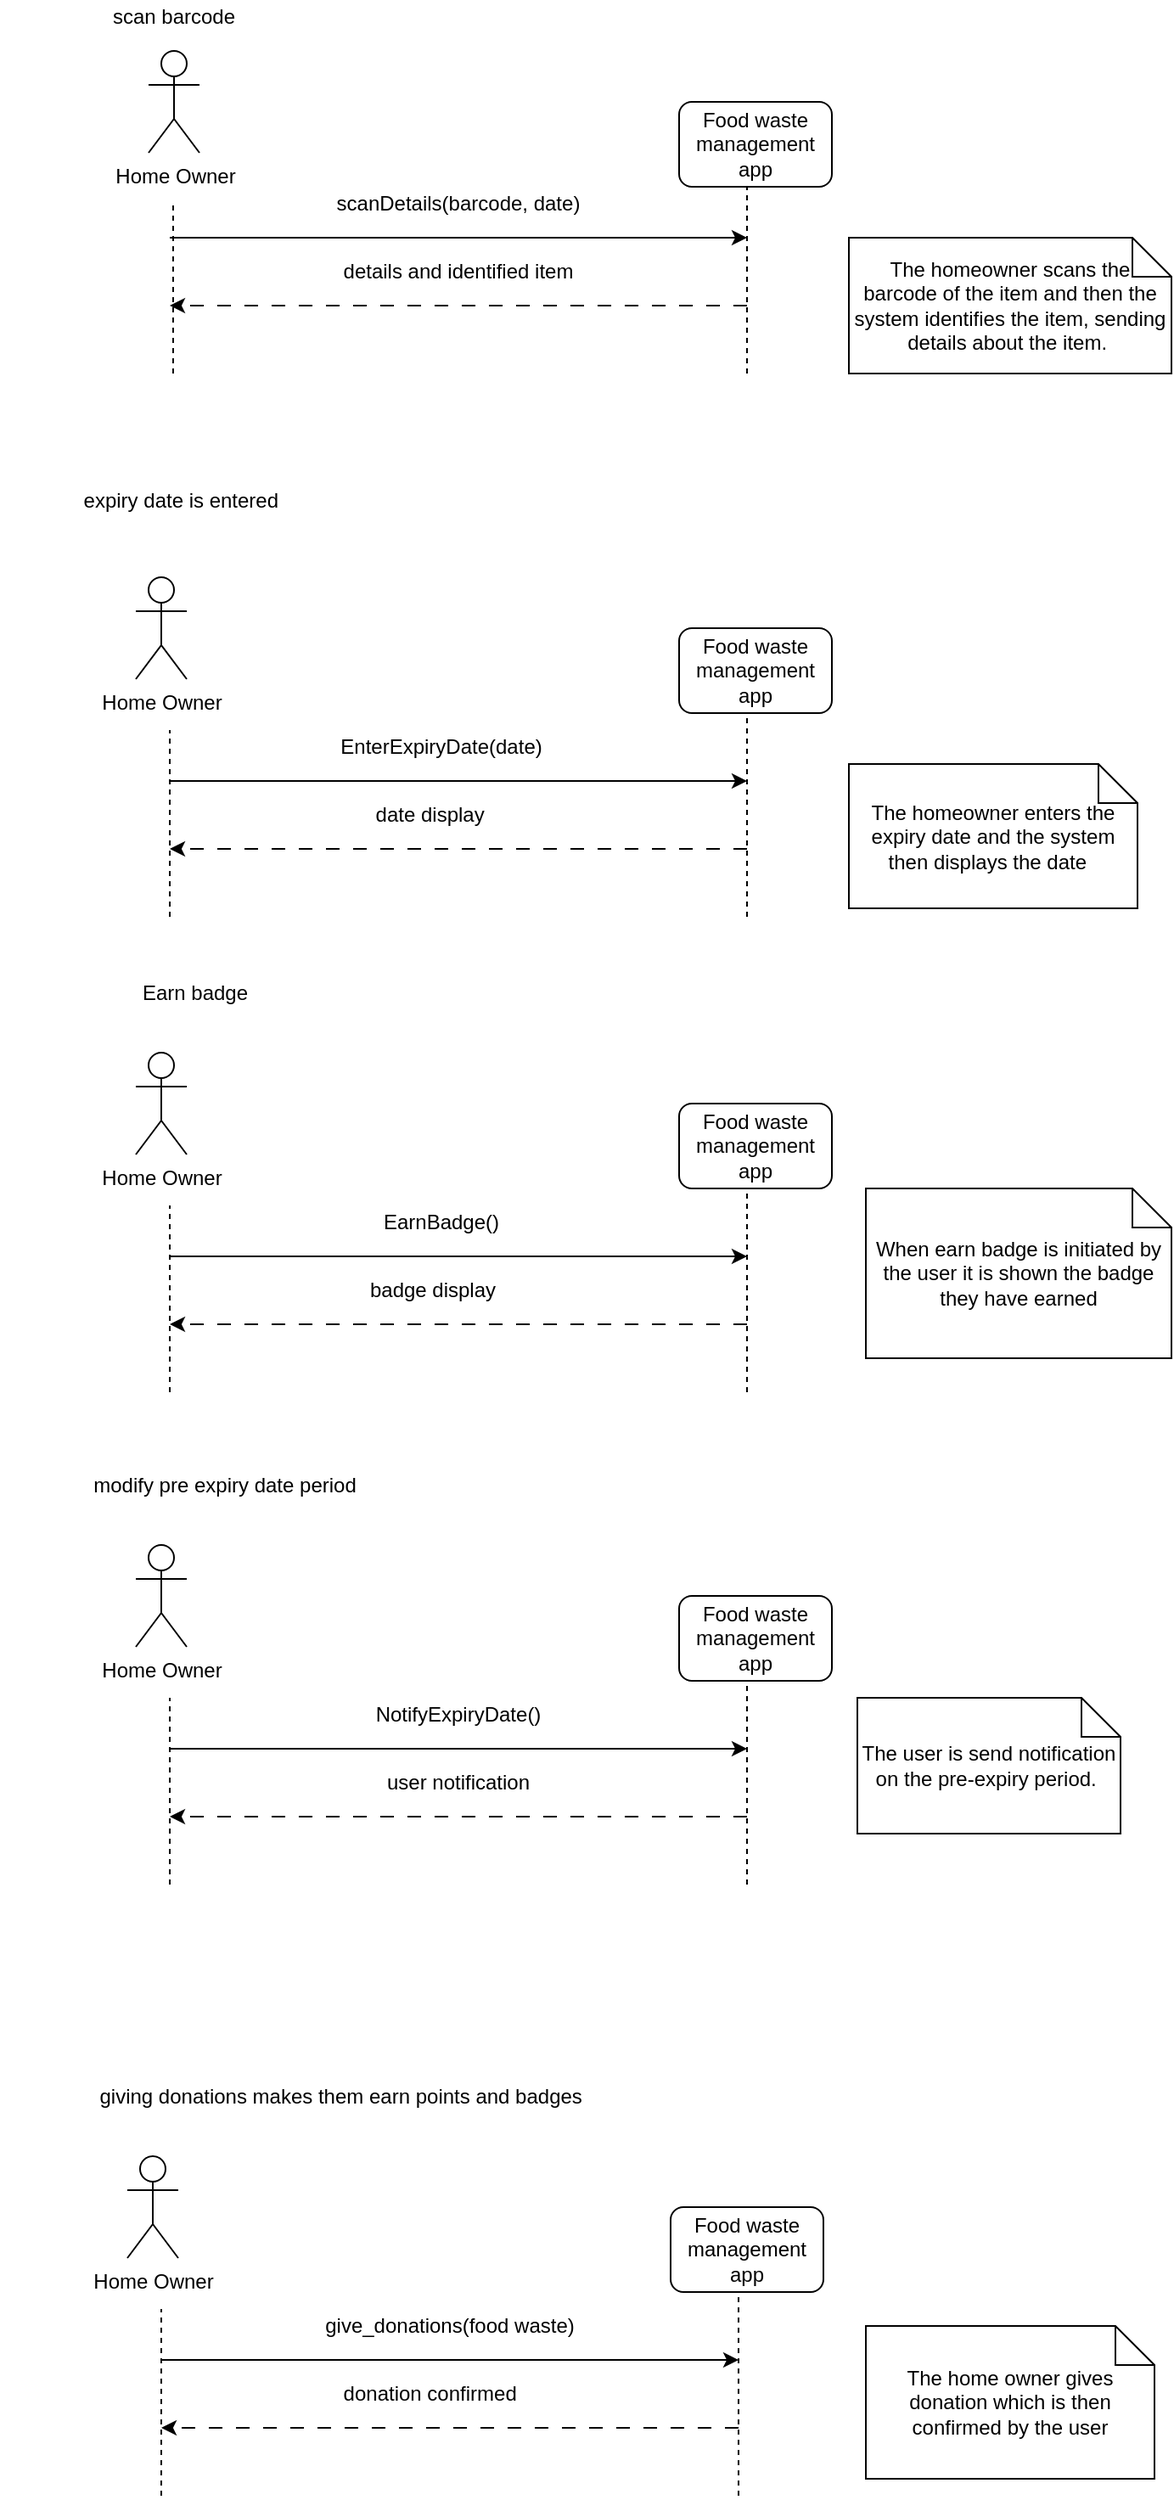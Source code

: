 <mxfile version="23.1.1" type="device">
  <diagram name="Page-1" id="_OZlK7uiwpZgr_RB2BxG">
    <mxGraphModel dx="1222" dy="686" grid="1" gridSize="10" guides="1" tooltips="1" connect="1" arrows="1" fold="1" page="1" pageScale="1" pageWidth="850" pageHeight="1100" math="0" shadow="0">
      <root>
        <mxCell id="0" />
        <mxCell id="1" parent="0" />
        <mxCell id="NwhCCyq9oSYM_DOy5on5-4" value="Home Owner" style="shape=umlActor;verticalLabelPosition=bottom;verticalAlign=top;html=1;outlineConnect=0;" vertex="1" parent="1">
          <mxGeometry x="207.5" y="50" width="30" height="60" as="geometry" />
        </mxCell>
        <mxCell id="NwhCCyq9oSYM_DOy5on5-5" value="Food waste management app" style="rounded=1;whiteSpace=wrap;html=1;" vertex="1" parent="1">
          <mxGeometry x="520" y="80" width="90" height="50" as="geometry" />
        </mxCell>
        <mxCell id="NwhCCyq9oSYM_DOy5on5-6" value="" style="endArrow=none;dashed=1;html=1;rounded=0;" edge="1" parent="1">
          <mxGeometry width="50" height="50" relative="1" as="geometry">
            <mxPoint x="222" y="240" as="sourcePoint" />
            <mxPoint x="222" y="140" as="targetPoint" />
          </mxGeometry>
        </mxCell>
        <mxCell id="NwhCCyq9oSYM_DOy5on5-7" value="" style="endArrow=none;dashed=1;html=1;rounded=0;" edge="1" parent="1">
          <mxGeometry width="50" height="50" relative="1" as="geometry">
            <mxPoint x="560" y="240" as="sourcePoint" />
            <mxPoint x="560" y="130" as="targetPoint" />
          </mxGeometry>
        </mxCell>
        <mxCell id="NwhCCyq9oSYM_DOy5on5-10" value="scanDetails(barcode, date)" style="text;html=1;strokeColor=none;fillColor=none;align=center;verticalAlign=middle;whiteSpace=wrap;rounded=0;" vertex="1" parent="1">
          <mxGeometry x="315" y="130" width="150" height="20" as="geometry" />
        </mxCell>
        <mxCell id="NwhCCyq9oSYM_DOy5on5-23" value="" style="endArrow=classic;html=1;rounded=0;dashed=1;dashPattern=8 8;" edge="1" parent="1">
          <mxGeometry width="50" height="50" relative="1" as="geometry">
            <mxPoint x="560" y="200" as="sourcePoint" />
            <mxPoint x="220" y="200" as="targetPoint" />
          </mxGeometry>
        </mxCell>
        <mxCell id="NwhCCyq9oSYM_DOy5on5-24" value="details and identified item" style="text;html=1;strokeColor=none;fillColor=none;align=center;verticalAlign=middle;whiteSpace=wrap;rounded=0;" vertex="1" parent="1">
          <mxGeometry x="305" y="170" width="170" height="20" as="geometry" />
        </mxCell>
        <mxCell id="NwhCCyq9oSYM_DOy5on5-32" value="" style="endArrow=classic;html=1;rounded=0;" edge="1" parent="1">
          <mxGeometry width="50" height="50" relative="1" as="geometry">
            <mxPoint x="220" y="160" as="sourcePoint" />
            <mxPoint x="560" y="160" as="targetPoint" />
          </mxGeometry>
        </mxCell>
        <mxCell id="NwhCCyq9oSYM_DOy5on5-35" value="scan barcode" style="text;html=1;strokeColor=none;fillColor=none;align=center;verticalAlign=middle;whiteSpace=wrap;rounded=0;" vertex="1" parent="1">
          <mxGeometry x="165" y="20" width="115" height="20" as="geometry" />
        </mxCell>
        <mxCell id="NwhCCyq9oSYM_DOy5on5-36" value="expiry date is entered&amp;nbsp;&amp;nbsp;" style="text;html=1;strokeColor=none;fillColor=none;align=center;verticalAlign=middle;whiteSpace=wrap;rounded=0;" vertex="1" parent="1">
          <mxGeometry x="120" y="300" width="220" height="30" as="geometry" />
        </mxCell>
        <mxCell id="NwhCCyq9oSYM_DOy5on5-49" value="Home Owner" style="shape=umlActor;verticalLabelPosition=bottom;verticalAlign=top;html=1;outlineConnect=0;" vertex="1" parent="1">
          <mxGeometry x="200" y="360" width="30" height="60" as="geometry" />
        </mxCell>
        <mxCell id="NwhCCyq9oSYM_DOy5on5-50" value="Food waste management app" style="rounded=1;whiteSpace=wrap;html=1;" vertex="1" parent="1">
          <mxGeometry x="520" y="390" width="90" height="50" as="geometry" />
        </mxCell>
        <mxCell id="NwhCCyq9oSYM_DOy5on5-51" value="" style="endArrow=none;dashed=1;html=1;rounded=0;" edge="1" parent="1">
          <mxGeometry width="50" height="50" relative="1" as="geometry">
            <mxPoint x="220" y="560" as="sourcePoint" />
            <mxPoint x="220" y="450" as="targetPoint" />
          </mxGeometry>
        </mxCell>
        <mxCell id="NwhCCyq9oSYM_DOy5on5-52" value="" style="endArrow=none;dashed=1;html=1;rounded=0;" edge="1" parent="1">
          <mxGeometry width="50" height="50" relative="1" as="geometry">
            <mxPoint x="560" y="560" as="sourcePoint" />
            <mxPoint x="560" y="440" as="targetPoint" />
          </mxGeometry>
        </mxCell>
        <mxCell id="NwhCCyq9oSYM_DOy5on5-53" value="EnterExpiryDate(date)" style="text;html=1;strokeColor=none;fillColor=none;align=center;verticalAlign=middle;whiteSpace=wrap;rounded=0;" vertex="1" parent="1">
          <mxGeometry x="350" y="450" width="60" height="20" as="geometry" />
        </mxCell>
        <mxCell id="NwhCCyq9oSYM_DOy5on5-54" value="" style="endArrow=classic;html=1;rounded=0;dashed=1;dashPattern=8 8;" edge="1" parent="1">
          <mxGeometry width="50" height="50" relative="1" as="geometry">
            <mxPoint x="560" y="520" as="sourcePoint" />
            <mxPoint x="220" y="520" as="targetPoint" />
          </mxGeometry>
        </mxCell>
        <mxCell id="NwhCCyq9oSYM_DOy5on5-58" value="" style="endArrow=classic;html=1;rounded=0;" edge="1" parent="1">
          <mxGeometry width="50" height="50" relative="1" as="geometry">
            <mxPoint x="220" y="480" as="sourcePoint" />
            <mxPoint x="560" y="480" as="targetPoint" />
          </mxGeometry>
        </mxCell>
        <mxCell id="NwhCCyq9oSYM_DOy5on5-62" value="date display&amp;nbsp;" style="text;html=1;strokeColor=none;fillColor=none;align=center;verticalAlign=middle;whiteSpace=wrap;rounded=0;" vertex="1" parent="1">
          <mxGeometry x="310" y="490" width="130" height="20" as="geometry" />
        </mxCell>
        <mxCell id="NwhCCyq9oSYM_DOy5on5-63" value="Earn badge" style="text;html=1;strokeColor=none;fillColor=none;align=center;verticalAlign=middle;whiteSpace=wrap;rounded=0;" vertex="1" parent="1">
          <mxGeometry x="180" y="590" width="110" height="30" as="geometry" />
        </mxCell>
        <mxCell id="NwhCCyq9oSYM_DOy5on5-64" value="Home Owner" style="shape=umlActor;verticalLabelPosition=bottom;verticalAlign=top;html=1;outlineConnect=0;" vertex="1" parent="1">
          <mxGeometry x="200" y="640" width="30" height="60" as="geometry" />
        </mxCell>
        <mxCell id="NwhCCyq9oSYM_DOy5on5-65" value="Food waste management app" style="rounded=1;whiteSpace=wrap;html=1;" vertex="1" parent="1">
          <mxGeometry x="520" y="670" width="90" height="50" as="geometry" />
        </mxCell>
        <mxCell id="NwhCCyq9oSYM_DOy5on5-66" value="" style="endArrow=none;dashed=1;html=1;rounded=0;" edge="1" parent="1">
          <mxGeometry width="50" height="50" relative="1" as="geometry">
            <mxPoint x="220" y="840" as="sourcePoint" />
            <mxPoint x="220" y="730" as="targetPoint" />
          </mxGeometry>
        </mxCell>
        <mxCell id="NwhCCyq9oSYM_DOy5on5-67" value="" style="endArrow=none;dashed=1;html=1;rounded=0;" edge="1" parent="1">
          <mxGeometry width="50" height="50" relative="1" as="geometry">
            <mxPoint x="560" y="840" as="sourcePoint" />
            <mxPoint x="560" y="720" as="targetPoint" />
          </mxGeometry>
        </mxCell>
        <mxCell id="NwhCCyq9oSYM_DOy5on5-68" value="EarnBadge()" style="text;html=1;strokeColor=none;fillColor=none;align=center;verticalAlign=middle;whiteSpace=wrap;rounded=0;" vertex="1" parent="1">
          <mxGeometry x="350" y="730" width="60" height="20" as="geometry" />
        </mxCell>
        <mxCell id="NwhCCyq9oSYM_DOy5on5-69" value="" style="endArrow=classic;html=1;rounded=0;dashed=1;dashPattern=8 8;" edge="1" parent="1">
          <mxGeometry width="50" height="50" relative="1" as="geometry">
            <mxPoint x="560" y="800" as="sourcePoint" />
            <mxPoint x="220" y="800" as="targetPoint" />
          </mxGeometry>
        </mxCell>
        <mxCell id="NwhCCyq9oSYM_DOy5on5-70" value="" style="endArrow=classic;html=1;rounded=0;" edge="1" parent="1">
          <mxGeometry width="50" height="50" relative="1" as="geometry">
            <mxPoint x="220" y="760" as="sourcePoint" />
            <mxPoint x="560" y="760" as="targetPoint" />
          </mxGeometry>
        </mxCell>
        <mxCell id="NwhCCyq9oSYM_DOy5on5-71" value="badge display" style="text;html=1;strokeColor=none;fillColor=none;align=center;verticalAlign=middle;whiteSpace=wrap;rounded=0;" vertex="1" parent="1">
          <mxGeometry x="310" y="770" width="130" height="20" as="geometry" />
        </mxCell>
        <mxCell id="NwhCCyq9oSYM_DOy5on5-80" value="modify pre expiry date period" style="text;html=1;strokeColor=none;fillColor=none;align=center;verticalAlign=middle;whiteSpace=wrap;rounded=0;" vertex="1" parent="1">
          <mxGeometry x="165" y="880" width="175" height="30" as="geometry" />
        </mxCell>
        <mxCell id="NwhCCyq9oSYM_DOy5on5-81" value="Home Owner" style="shape=umlActor;verticalLabelPosition=bottom;verticalAlign=top;html=1;outlineConnect=0;" vertex="1" parent="1">
          <mxGeometry x="200" y="930" width="30" height="60" as="geometry" />
        </mxCell>
        <mxCell id="NwhCCyq9oSYM_DOy5on5-82" value="Food waste management app" style="rounded=1;whiteSpace=wrap;html=1;" vertex="1" parent="1">
          <mxGeometry x="520" y="960" width="90" height="50" as="geometry" />
        </mxCell>
        <mxCell id="NwhCCyq9oSYM_DOy5on5-83" value="" style="endArrow=none;dashed=1;html=1;rounded=0;" edge="1" parent="1">
          <mxGeometry width="50" height="50" relative="1" as="geometry">
            <mxPoint x="220" y="1130" as="sourcePoint" />
            <mxPoint x="220" y="1020" as="targetPoint" />
          </mxGeometry>
        </mxCell>
        <mxCell id="NwhCCyq9oSYM_DOy5on5-84" value="" style="endArrow=none;dashed=1;html=1;rounded=0;" edge="1" parent="1">
          <mxGeometry width="50" height="50" relative="1" as="geometry">
            <mxPoint x="560" y="1130" as="sourcePoint" />
            <mxPoint x="560" y="1010" as="targetPoint" />
          </mxGeometry>
        </mxCell>
        <mxCell id="NwhCCyq9oSYM_DOy5on5-85" value="NotifyExpiryDate()" style="text;html=1;strokeColor=none;fillColor=none;align=center;verticalAlign=middle;whiteSpace=wrap;rounded=0;" vertex="1" parent="1">
          <mxGeometry x="360" y="1020" width="60" height="20" as="geometry" />
        </mxCell>
        <mxCell id="NwhCCyq9oSYM_DOy5on5-86" value="" style="endArrow=classic;html=1;rounded=0;dashed=1;dashPattern=8 8;" edge="1" parent="1">
          <mxGeometry width="50" height="50" relative="1" as="geometry">
            <mxPoint x="560" y="1090" as="sourcePoint" />
            <mxPoint x="220" y="1090" as="targetPoint" />
          </mxGeometry>
        </mxCell>
        <mxCell id="NwhCCyq9oSYM_DOy5on5-87" value="" style="endArrow=classic;html=1;rounded=0;" edge="1" parent="1">
          <mxGeometry width="50" height="50" relative="1" as="geometry">
            <mxPoint x="220" y="1050" as="sourcePoint" />
            <mxPoint x="560" y="1050" as="targetPoint" />
          </mxGeometry>
        </mxCell>
        <mxCell id="NwhCCyq9oSYM_DOy5on5-88" value="user notification" style="text;html=1;strokeColor=none;fillColor=none;align=center;verticalAlign=middle;whiteSpace=wrap;rounded=0;" vertex="1" parent="1">
          <mxGeometry x="325" y="1060" width="130" height="20" as="geometry" />
        </mxCell>
        <mxCell id="NwhCCyq9oSYM_DOy5on5-124" value="The homeowner scans the barcode of the item and then the system identifies the item, sending details about the item.&amp;nbsp;" style="shape=note;size=23;whiteSpace=wrap;html=1;" vertex="1" parent="1">
          <mxGeometry x="620" y="160" width="190" height="80" as="geometry" />
        </mxCell>
        <mxCell id="NwhCCyq9oSYM_DOy5on5-125" value="The homeowner enters the expiry date and the system then displays the date&amp;nbsp;&amp;nbsp;" style="shape=note;size=23;whiteSpace=wrap;html=1;" vertex="1" parent="1">
          <mxGeometry x="620" y="470" width="170" height="85" as="geometry" />
        </mxCell>
        <mxCell id="NwhCCyq9oSYM_DOy5on5-127" value="When earn badge is initiated by the user it is shown the badge they have earned" style="shape=note;size=23;whiteSpace=wrap;html=1;" vertex="1" parent="1">
          <mxGeometry x="630" y="720" width="180" height="100" as="geometry" />
        </mxCell>
        <mxCell id="NwhCCyq9oSYM_DOy5on5-129" value="The user is send notification on the pre-expiry period.&amp;nbsp;" style="shape=note;size=23;whiteSpace=wrap;html=1;" vertex="1" parent="1">
          <mxGeometry x="625" y="1020" width="155" height="80" as="geometry" />
        </mxCell>
        <mxCell id="NwhCCyq9oSYM_DOy5on5-132" style="edgeStyle=orthogonalEdgeStyle;rounded=0;orthogonalLoop=1;jettySize=auto;html=1;exitX=0.5;exitY=1;exitDx=0;exitDy=0;" edge="1" parent="1" source="NwhCCyq9oSYM_DOy5on5-10" target="NwhCCyq9oSYM_DOy5on5-10">
          <mxGeometry relative="1" as="geometry" />
        </mxCell>
        <mxCell id="NwhCCyq9oSYM_DOy5on5-147" value="giving donations makes them earn points and badges&amp;nbsp;" style="text;html=1;strokeColor=none;fillColor=none;align=center;verticalAlign=middle;whiteSpace=wrap;rounded=0;" vertex="1" parent="1">
          <mxGeometry x="170" y="1240" width="305" height="30" as="geometry" />
        </mxCell>
        <mxCell id="NwhCCyq9oSYM_DOy5on5-148" value="Home Owner" style="shape=umlActor;verticalLabelPosition=bottom;verticalAlign=top;html=1;outlineConnect=0;" vertex="1" parent="1">
          <mxGeometry x="195" y="1290" width="30" height="60" as="geometry" />
        </mxCell>
        <mxCell id="NwhCCyq9oSYM_DOy5on5-149" value="Food waste management app" style="rounded=1;whiteSpace=wrap;html=1;" vertex="1" parent="1">
          <mxGeometry x="515" y="1320" width="90" height="50" as="geometry" />
        </mxCell>
        <mxCell id="NwhCCyq9oSYM_DOy5on5-150" value="" style="endArrow=none;dashed=1;html=1;rounded=0;" edge="1" parent="1">
          <mxGeometry width="50" height="50" relative="1" as="geometry">
            <mxPoint x="215" y="1490" as="sourcePoint" />
            <mxPoint x="215" y="1380" as="targetPoint" />
          </mxGeometry>
        </mxCell>
        <mxCell id="NwhCCyq9oSYM_DOy5on5-151" value="" style="endArrow=none;dashed=1;html=1;rounded=0;" edge="1" parent="1">
          <mxGeometry width="50" height="50" relative="1" as="geometry">
            <mxPoint x="555" y="1490" as="sourcePoint" />
            <mxPoint x="555" y="1370" as="targetPoint" />
          </mxGeometry>
        </mxCell>
        <mxCell id="NwhCCyq9oSYM_DOy5on5-152" value="give_donations(food waste)" style="text;html=1;strokeColor=none;fillColor=none;align=center;verticalAlign=middle;whiteSpace=wrap;rounded=0;" vertex="1" parent="1">
          <mxGeometry x="310" y="1380" width="150" height="20" as="geometry" />
        </mxCell>
        <mxCell id="NwhCCyq9oSYM_DOy5on5-153" value="" style="endArrow=classic;html=1;rounded=0;dashed=1;dashPattern=8 8;" edge="1" parent="1">
          <mxGeometry width="50" height="50" relative="1" as="geometry">
            <mxPoint x="555" y="1450" as="sourcePoint" />
            <mxPoint x="215" y="1450" as="targetPoint" />
          </mxGeometry>
        </mxCell>
        <mxCell id="NwhCCyq9oSYM_DOy5on5-154" value="" style="endArrow=classic;html=1;rounded=0;" edge="1" parent="1">
          <mxGeometry width="50" height="50" relative="1" as="geometry">
            <mxPoint x="215" y="1410" as="sourcePoint" />
            <mxPoint x="555" y="1410" as="targetPoint" />
          </mxGeometry>
        </mxCell>
        <mxCell id="NwhCCyq9oSYM_DOy5on5-155" value="donation confirmed&amp;nbsp;" style="text;html=1;strokeColor=none;fillColor=none;align=center;verticalAlign=middle;whiteSpace=wrap;rounded=0;" vertex="1" parent="1">
          <mxGeometry x="285" y="1420" width="180" height="20" as="geometry" />
        </mxCell>
        <mxCell id="NwhCCyq9oSYM_DOy5on5-156" value="The home owner gives donation which is then confirmed by the user" style="shape=note;size=23;whiteSpace=wrap;html=1;" vertex="1" parent="1">
          <mxGeometry x="630" y="1390" width="170" height="90" as="geometry" />
        </mxCell>
        <mxCell id="NwhCCyq9oSYM_DOy5on5-157" style="edgeStyle=orthogonalEdgeStyle;rounded=0;orthogonalLoop=1;jettySize=auto;html=1;exitX=0.5;exitY=1;exitDx=0;exitDy=0;" edge="1" parent="1" source="NwhCCyq9oSYM_DOy5on5-155" target="NwhCCyq9oSYM_DOy5on5-155">
          <mxGeometry relative="1" as="geometry" />
        </mxCell>
      </root>
    </mxGraphModel>
  </diagram>
</mxfile>
